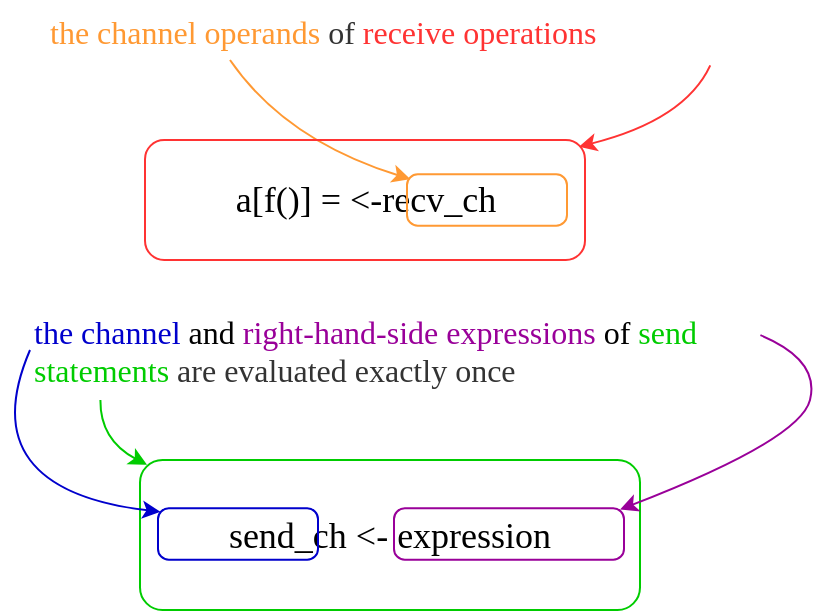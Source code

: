 <mxfile version="20.3.0" type="device"><diagram id="GrychlanSkbcxZpBdozn" name="第 1 页"><mxGraphModel dx="1038" dy="649" grid="1" gridSize="10" guides="1" tooltips="1" connect="1" arrows="1" fold="1" page="1" pageScale="1" pageWidth="827" pageHeight="1169" background="none" math="0" shadow="0"><root><mxCell id="0"/><mxCell id="1" parent="0"/><mxCell id="jk-0jgo3H5GpiJ7scYqf-13" value="" style="group" parent="1" vertex="1" connectable="0"><mxGeometry x="242.5" y="240" width="370" height="130" as="geometry"/></mxCell><mxCell id="IUEXMDtf0aWqn-Ggxjfp-1" value="&lt;span style=&quot;box-sizing: border-box; font-size: 16px; font-style: normal; font-variant-ligatures: normal; font-variant-caps: normal; letter-spacing: normal; orphans: 4; text-align: left; text-indent: 0px; text-transform: none; widows: 2; word-spacing: 0px; -webkit-text-stroke-width: 0px; text-decoration-style: initial; text-decoration-color: initial;&quot; class=&quot;md-pair-s&quot;&gt;&lt;span style=&quot;box-sizing: border-box; font-size: 16px;&quot;&gt;&lt;span style=&quot;box-sizing: border-box; font-size: 16px;&quot; class=&quot;md-plain&quot;&gt;&lt;font color=&quot;#ff9933&quot; style=&quot;font-size: 16px;&quot;&gt;the channel operands&lt;/font&gt;&lt;font color=&quot;#333333&quot; style=&quot;font-size: 16px;&quot;&gt; of &lt;/font&gt;&lt;font color=&quot;#ff3333&quot; style=&quot;font-size: 16px;&quot;&gt;receive operations&amp;nbsp;&lt;/font&gt;&lt;/span&gt;&lt;/span&gt;&lt;/span&gt;" style="text;whiteSpace=wrap;html=1;fontFamily=Verdana;fontSize=16;fillColor=none;labelBackgroundColor=none;" parent="jk-0jgo3H5GpiJ7scYqf-13" vertex="1"><mxGeometry width="370" height="30" as="geometry"/></mxCell><mxCell id="jk-0jgo3H5GpiJ7scYqf-3" value="" style="curved=1;endArrow=classic;html=1;rounded=0;fontSize=16;entryX=0.986;entryY=0.056;entryDx=0;entryDy=0;strokeColor=#FF3333;exitX=0.899;exitY=1.09;exitDx=0;exitDy=0;exitPerimeter=0;entryPerimeter=0;" parent="jk-0jgo3H5GpiJ7scYqf-13" source="IUEXMDtf0aWqn-Ggxjfp-1" target="IUEXMDtf0aWqn-Ggxjfp-3" edge="1"><mxGeometry width="50" height="50" relative="1" as="geometry"><mxPoint x="268.19" y="157.01" as="sourcePoint"/><mxPoint x="-51.81" y="17.01" as="targetPoint"/><Array as="points"><mxPoint x="320" y="60"/></Array></mxGeometry></mxCell><mxCell id="jk-0jgo3H5GpiJ7scYqf-6" value="" style="curved=1;endArrow=classic;html=1;rounded=0;strokeColor=#FF9933;fontSize=16;fontColor=#FF9933;exitX=0.25;exitY=1;exitDx=0;exitDy=0;entryX=0.02;entryY=0.094;entryDx=0;entryDy=0;entryPerimeter=0;" parent="jk-0jgo3H5GpiJ7scYqf-13" source="IUEXMDtf0aWqn-Ggxjfp-1" target="jk-0jgo3H5GpiJ7scYqf-11" edge="1"><mxGeometry width="50" height="50" relative="1" as="geometry"><mxPoint x="90" y="10" as="sourcePoint"/><mxPoint x="190" y="90" as="targetPoint"/><Array as="points"><mxPoint x="120" y="70"/></Array></mxGeometry></mxCell><mxCell id="jk-0jgo3H5GpiJ7scYqf-12" value="" style="group;fillColor=default;opacity=0;" parent="jk-0jgo3H5GpiJ7scYqf-13" vertex="1" connectable="0"><mxGeometry x="50" y="70" width="220" height="60" as="geometry"/></mxCell><mxCell id="IUEXMDtf0aWqn-Ggxjfp-3" value="&lt;font style=&quot;font-size: 18px;&quot;&gt;a[f()] = &amp;lt;-recv_ch&lt;/font&gt;" style="rounded=1;whiteSpace=wrap;html=1;fontSize=14;fontFamily=Lucida Console;strokeColor=#FF3333;arcSize=16;fillColor=none;" parent="jk-0jgo3H5GpiJ7scYqf-12" vertex="1"><mxGeometry width="220" height="60" as="geometry"/></mxCell><mxCell id="jk-0jgo3H5GpiJ7scYqf-11" value="" style="rounded=1;whiteSpace=wrap;html=1;labelBackgroundColor=none;fontSize=16;fontColor=#FF9933;fillColor=none;strokeColor=#FF9933;arcSize=21;" parent="jk-0jgo3H5GpiJ7scYqf-12" vertex="1"><mxGeometry x="131" y="17.143" width="80" height="25.714" as="geometry"/></mxCell><mxCell id="jk-0jgo3H5GpiJ7scYqf-25" value="" style="group" parent="1" vertex="1" connectable="0"><mxGeometry x="220" y="390" width="415" height="155" as="geometry"/></mxCell><mxCell id="jk-0jgo3H5GpiJ7scYqf-8" value="&lt;span style=&quot;font-family: Verdana; font-size: 16px; font-style: normal; font-variant-ligatures: normal; font-variant-caps: normal; font-weight: 400; letter-spacing: normal; text-align: left; text-indent: 0px; text-transform: none; widows: 2; word-spacing: 0px; -webkit-text-stroke-width: 0px; text-decoration-thickness: initial; text-decoration-style: initial; text-decoration-color: initial; box-sizing: border-box; orphans: 4;&quot; class=&quot;md-pair-s&quot;&gt;&lt;span style=&quot;box-sizing: border-box; font-size: 16px;&quot;&gt;&lt;span style=&quot;box-sizing: border-box; font-size: 16px;&quot; class=&quot;md-plain&quot;&gt;&lt;font color=&quot;#0000cc&quot; style=&quot;font-size: 16px;&quot;&gt;the channel&lt;/font&gt;&lt;font style=&quot;color: rgb(0, 0, 0); font-size: 16px;&quot; color=&quot;#333333&quot;&gt; and &lt;/font&gt;&lt;font color=&quot;#990099&quot; style=&quot;font-size: 16px;&quot;&gt;right-hand-side expressions&lt;/font&gt;&lt;font style=&quot;color: rgb(0, 0, 0); font-size: 16px;&quot; color=&quot;#333333&quot;&gt; of&lt;span&gt;&amp;nbsp;&lt;/span&gt;&lt;/font&gt;&lt;font color=&quot;#00cc00&quot; style=&quot;font-size: 16px;&quot;&gt;send statements&lt;/font&gt;&lt;/span&gt;&lt;/span&gt;&lt;/span&gt;&lt;span style=&quot;font-family: Verdana; font-size: 16px; font-style: normal; font-variant-ligatures: normal; font-variant-caps: normal; font-weight: 400; letter-spacing: normal; text-align: left; text-indent: 0px; text-transform: none; widows: 2; word-spacing: 0px; -webkit-text-stroke-width: 0px; text-decoration-thickness: initial; text-decoration-style: initial; text-decoration-color: initial; box-sizing: border-box; color: rgb(51, 51, 51); orphans: 4;&quot; class=&quot;md-plain md-expand&quot;&gt;&amp;nbsp;are evaluated exactly once&lt;/span&gt;" style="text;whiteSpace=wrap;html=1;fontSize=16;fontColor=#FF9933;" parent="jk-0jgo3H5GpiJ7scYqf-25" vertex="1"><mxGeometry x="15" width="400" height="50" as="geometry"/></mxCell><mxCell id="jk-0jgo3H5GpiJ7scYqf-18" value="" style="group;fillColor=none;" parent="jk-0jgo3H5GpiJ7scYqf-25" vertex="1" connectable="0"><mxGeometry x="70" y="80" width="250" height="75" as="geometry"/></mxCell><mxCell id="IUEXMDtf0aWqn-Ggxjfp-4" value="send_ch &amp;lt;- expression" style="rounded=1;whiteSpace=wrap;html=1;fontSize=18;fontFamily=Lucida Console;strokeColor=#00CC00;fillColor=none;" parent="jk-0jgo3H5GpiJ7scYqf-18" vertex="1"><mxGeometry width="250" height="75" as="geometry"/></mxCell><mxCell id="jk-0jgo3H5GpiJ7scYqf-16" value="" style="rounded=1;whiteSpace=wrap;html=1;labelBackgroundColor=none;fontSize=16;fontColor=#FF9933;fillColor=none;strokeColor=#0000CC;arcSize=21;" parent="jk-0jgo3H5GpiJ7scYqf-18" vertex="1"><mxGeometry x="9" y="24.143" width="80" height="25.714" as="geometry"/></mxCell><mxCell id="jk-0jgo3H5GpiJ7scYqf-17" value="" style="rounded=1;whiteSpace=wrap;html=1;labelBackgroundColor=none;fontSize=16;fontColor=#FF9933;fillColor=none;strokeColor=#990099;arcSize=21;" parent="jk-0jgo3H5GpiJ7scYqf-18" vertex="1"><mxGeometry x="127" y="24.14" width="115" height="25.71" as="geometry"/></mxCell><mxCell id="jk-0jgo3H5GpiJ7scYqf-21" value="" style="curved=1;endArrow=classic;html=1;rounded=0;fontSize=16;entryX=0.015;entryY=0.069;entryDx=0;entryDy=0;strokeColor=#0000CC;exitX=0;exitY=0.5;exitDx=0;exitDy=0;entryPerimeter=0;" parent="jk-0jgo3H5GpiJ7scYqf-25" source="jk-0jgo3H5GpiJ7scYqf-8" target="jk-0jgo3H5GpiJ7scYqf-16" edge="1"><mxGeometry width="50" height="50" relative="1" as="geometry"><mxPoint x="15.0" y="19.34" as="sourcePoint"/><mxPoint x="-50.71" y="60" as="targetPoint"/><Array as="points"><mxPoint y="60"/><mxPoint x="30" y="100"/></Array></mxGeometry></mxCell><mxCell id="jk-0jgo3H5GpiJ7scYqf-22" value="" style="curved=1;endArrow=classic;html=1;rounded=0;fontSize=16;entryX=0.014;entryY=0.032;entryDx=0;entryDy=0;strokeColor=#00CC00;entryPerimeter=0;exitX=0.088;exitY=1;exitDx=0;exitDy=0;exitPerimeter=0;" parent="jk-0jgo3H5GpiJ7scYqf-25" source="jk-0jgo3H5GpiJ7scYqf-8" target="IUEXMDtf0aWqn-Ggxjfp-4" edge="1"><mxGeometry width="50" height="50" relative="1" as="geometry"><mxPoint x="24.6" y="30.76" as="sourcePoint"/><mxPoint x="90.2" y="115.917" as="targetPoint"/><Array as="points"><mxPoint x="50" y="70"/></Array></mxGeometry></mxCell><mxCell id="jk-0jgo3H5GpiJ7scYqf-23" style="edgeStyle=orthogonalEdgeStyle;rounded=0;orthogonalLoop=1;jettySize=auto;html=1;exitX=0.5;exitY=1;exitDx=0;exitDy=0;strokeColor=#0000CC;fontSize=16;fontColor=#990099;" parent="jk-0jgo3H5GpiJ7scYqf-25" source="jk-0jgo3H5GpiJ7scYqf-8" target="jk-0jgo3H5GpiJ7scYqf-8" edge="1"><mxGeometry relative="1" as="geometry"/></mxCell><mxCell id="jk-0jgo3H5GpiJ7scYqf-24" value="" style="curved=1;endArrow=classic;html=1;rounded=0;fontSize=16;entryX=0.983;entryY=0.024;entryDx=0;entryDy=0;strokeColor=#990099;entryPerimeter=0;exitX=0.088;exitY=1;exitDx=0;exitDy=0;exitPerimeter=0;" parent="jk-0jgo3H5GpiJ7scYqf-25" target="jk-0jgo3H5GpiJ7scYqf-17" edge="1"><mxGeometry width="50" height="50" relative="1" as="geometry"><mxPoint x="380.2" y="17.6" as="sourcePoint"/><mxPoint x="403.5" y="50" as="targetPoint"/><Array as="points"><mxPoint x="410" y="30"/><mxPoint x="400" y="70"/></Array></mxGeometry></mxCell></root></mxGraphModel></diagram></mxfile>